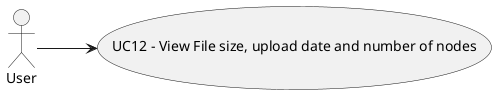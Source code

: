 @startuml

left to right direction
actor User

usecase UC12 as "UC12 - View File size, upload date and number of nodes"
User --> UC12

@enduml